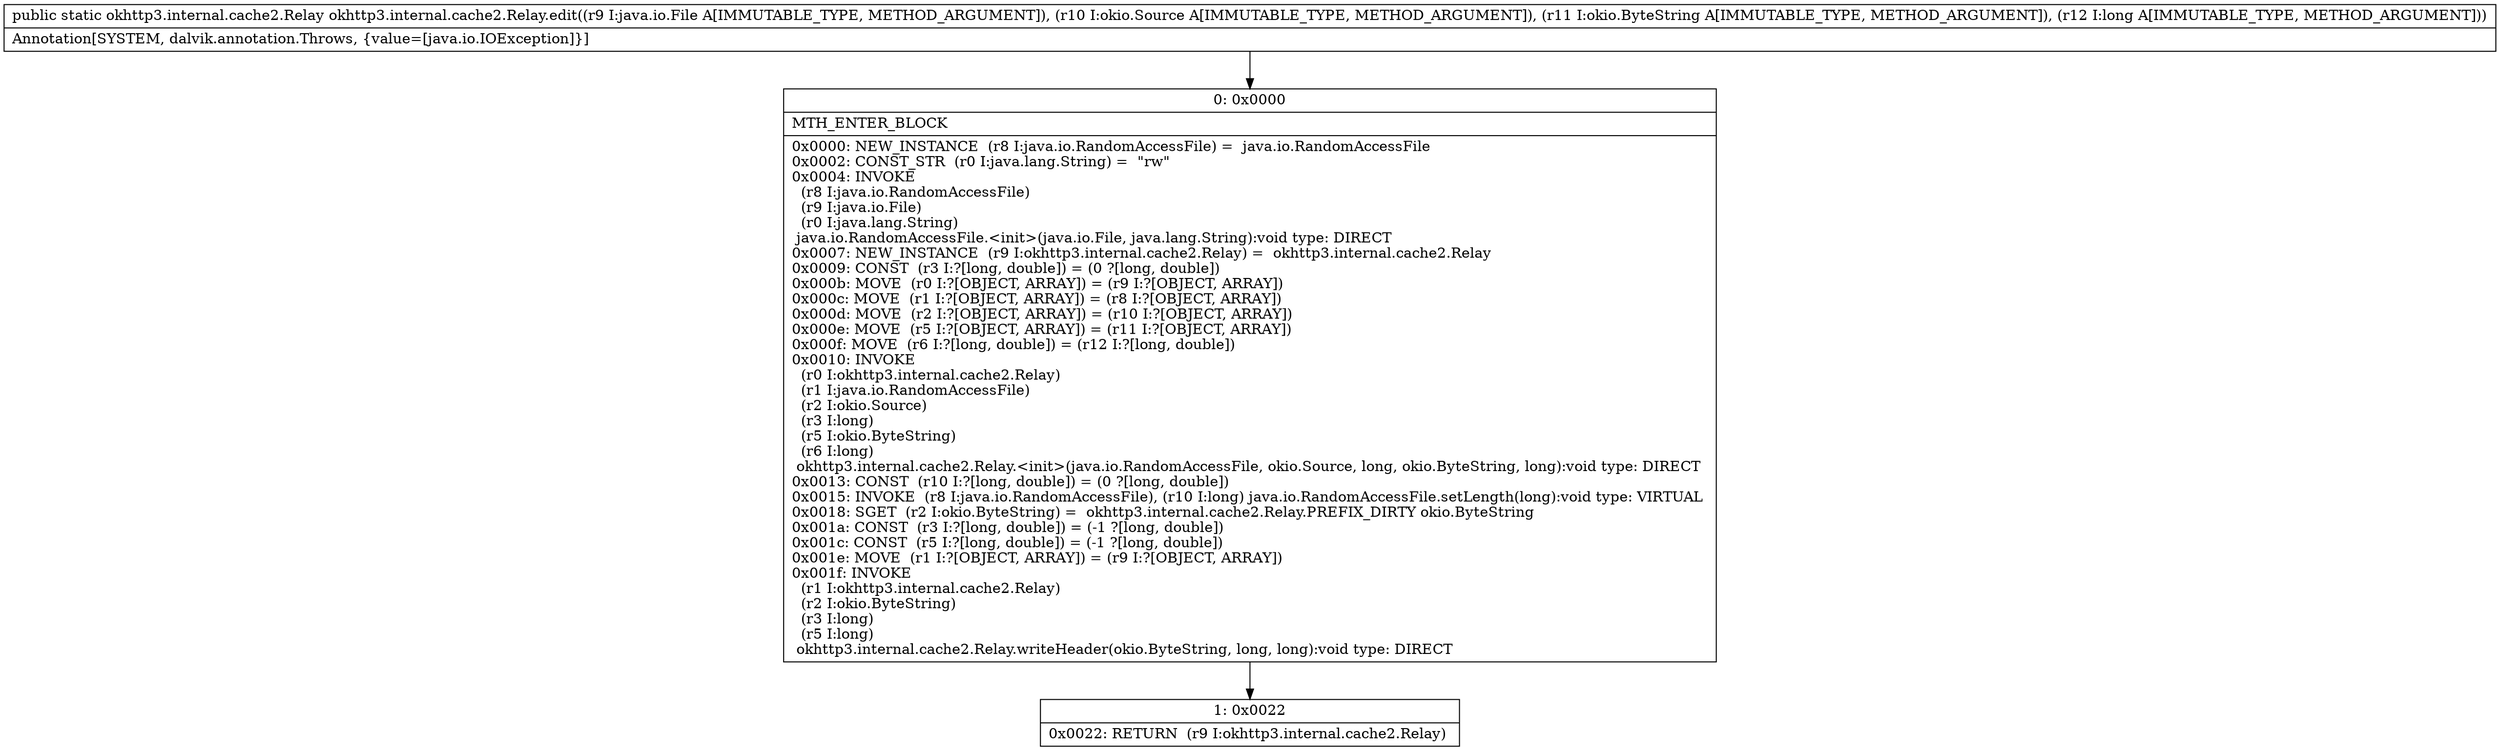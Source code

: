 digraph "CFG forokhttp3.internal.cache2.Relay.edit(Ljava\/io\/File;Lokio\/Source;Lokio\/ByteString;J)Lokhttp3\/internal\/cache2\/Relay;" {
Node_0 [shape=record,label="{0\:\ 0x0000|MTH_ENTER_BLOCK\l|0x0000: NEW_INSTANCE  (r8 I:java.io.RandomAccessFile) =  java.io.RandomAccessFile \l0x0002: CONST_STR  (r0 I:java.lang.String) =  \"rw\" \l0x0004: INVOKE  \l  (r8 I:java.io.RandomAccessFile)\l  (r9 I:java.io.File)\l  (r0 I:java.lang.String)\l java.io.RandomAccessFile.\<init\>(java.io.File, java.lang.String):void type: DIRECT \l0x0007: NEW_INSTANCE  (r9 I:okhttp3.internal.cache2.Relay) =  okhttp3.internal.cache2.Relay \l0x0009: CONST  (r3 I:?[long, double]) = (0 ?[long, double]) \l0x000b: MOVE  (r0 I:?[OBJECT, ARRAY]) = (r9 I:?[OBJECT, ARRAY]) \l0x000c: MOVE  (r1 I:?[OBJECT, ARRAY]) = (r8 I:?[OBJECT, ARRAY]) \l0x000d: MOVE  (r2 I:?[OBJECT, ARRAY]) = (r10 I:?[OBJECT, ARRAY]) \l0x000e: MOVE  (r5 I:?[OBJECT, ARRAY]) = (r11 I:?[OBJECT, ARRAY]) \l0x000f: MOVE  (r6 I:?[long, double]) = (r12 I:?[long, double]) \l0x0010: INVOKE  \l  (r0 I:okhttp3.internal.cache2.Relay)\l  (r1 I:java.io.RandomAccessFile)\l  (r2 I:okio.Source)\l  (r3 I:long)\l  (r5 I:okio.ByteString)\l  (r6 I:long)\l okhttp3.internal.cache2.Relay.\<init\>(java.io.RandomAccessFile, okio.Source, long, okio.ByteString, long):void type: DIRECT \l0x0013: CONST  (r10 I:?[long, double]) = (0 ?[long, double]) \l0x0015: INVOKE  (r8 I:java.io.RandomAccessFile), (r10 I:long) java.io.RandomAccessFile.setLength(long):void type: VIRTUAL \l0x0018: SGET  (r2 I:okio.ByteString) =  okhttp3.internal.cache2.Relay.PREFIX_DIRTY okio.ByteString \l0x001a: CONST  (r3 I:?[long, double]) = (\-1 ?[long, double]) \l0x001c: CONST  (r5 I:?[long, double]) = (\-1 ?[long, double]) \l0x001e: MOVE  (r1 I:?[OBJECT, ARRAY]) = (r9 I:?[OBJECT, ARRAY]) \l0x001f: INVOKE  \l  (r1 I:okhttp3.internal.cache2.Relay)\l  (r2 I:okio.ByteString)\l  (r3 I:long)\l  (r5 I:long)\l okhttp3.internal.cache2.Relay.writeHeader(okio.ByteString, long, long):void type: DIRECT \l}"];
Node_1 [shape=record,label="{1\:\ 0x0022|0x0022: RETURN  (r9 I:okhttp3.internal.cache2.Relay) \l}"];
MethodNode[shape=record,label="{public static okhttp3.internal.cache2.Relay okhttp3.internal.cache2.Relay.edit((r9 I:java.io.File A[IMMUTABLE_TYPE, METHOD_ARGUMENT]), (r10 I:okio.Source A[IMMUTABLE_TYPE, METHOD_ARGUMENT]), (r11 I:okio.ByteString A[IMMUTABLE_TYPE, METHOD_ARGUMENT]), (r12 I:long A[IMMUTABLE_TYPE, METHOD_ARGUMENT]))  | Annotation[SYSTEM, dalvik.annotation.Throws, \{value=[java.io.IOException]\}]\l}"];
MethodNode -> Node_0;
Node_0 -> Node_1;
}

